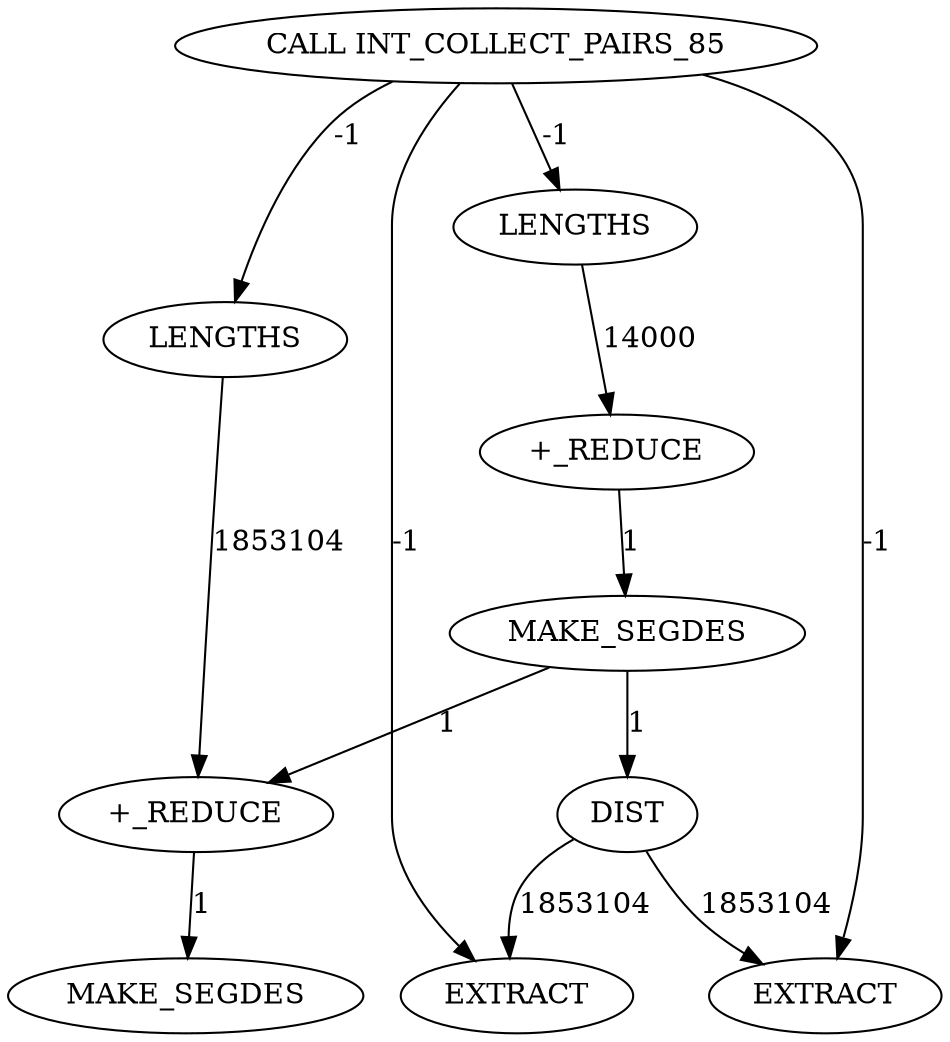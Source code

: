 digraph {
	cg_A_INST_10863 [label=DIST cost=903]
	cg_A_INST_1082 [label=MAKE_SEGDES cost=559]
	cg_A_INST_1098 [label=MAKE_SEGDES cost=1333]
	cg_A_INST_1097 [label="+_REDUCE" cost=1775427]
	cg_A_INST_10881 [label=EXTRACT cost=7154899]
	cg_A_INST_1081 [label="+_REDUCE" cost=2236]
	cg_A_INST_10893 [label=EXTRACT cost=7158941]
	cg_A_INST_1077 [label="CALL INT_COLLECT_PAIRS_85" cost=0]
	cg_A_INST_1095 [label=LENGTHS cost=3888834]
	cg_A_INST_1079 [label=LENGTHS cost=21285]
	cg_A_INST_10863 -> cg_A_INST_10881 [label=1853104 cost=1853104]
	cg_A_INST_10863 -> cg_A_INST_10893 [label=1853104 cost=1853104]
	cg_A_INST_1082 -> cg_A_INST_10863 [label=1 cost=1]
	cg_A_INST_1082 -> cg_A_INST_1097 [label=1 cost=1]
	cg_A_INST_1097 -> cg_A_INST_1098 [label=1 cost=1]
	cg_A_INST_1081 -> cg_A_INST_1082 [label=1 cost=1]
	cg_A_INST_1077 -> cg_A_INST_1079 [label=-1 cost=-1]
	cg_A_INST_1077 -> cg_A_INST_10881 [label=-1 cost=-1]
	cg_A_INST_1077 -> cg_A_INST_10893 [label=-1 cost=-1]
	cg_A_INST_1077 -> cg_A_INST_1095 [label=-1 cost=-1]
	cg_A_INST_1095 -> cg_A_INST_1097 [label=1853104 cost=1853104]
	cg_A_INST_1079 -> cg_A_INST_1081 [label=14000 cost=14000]
}
